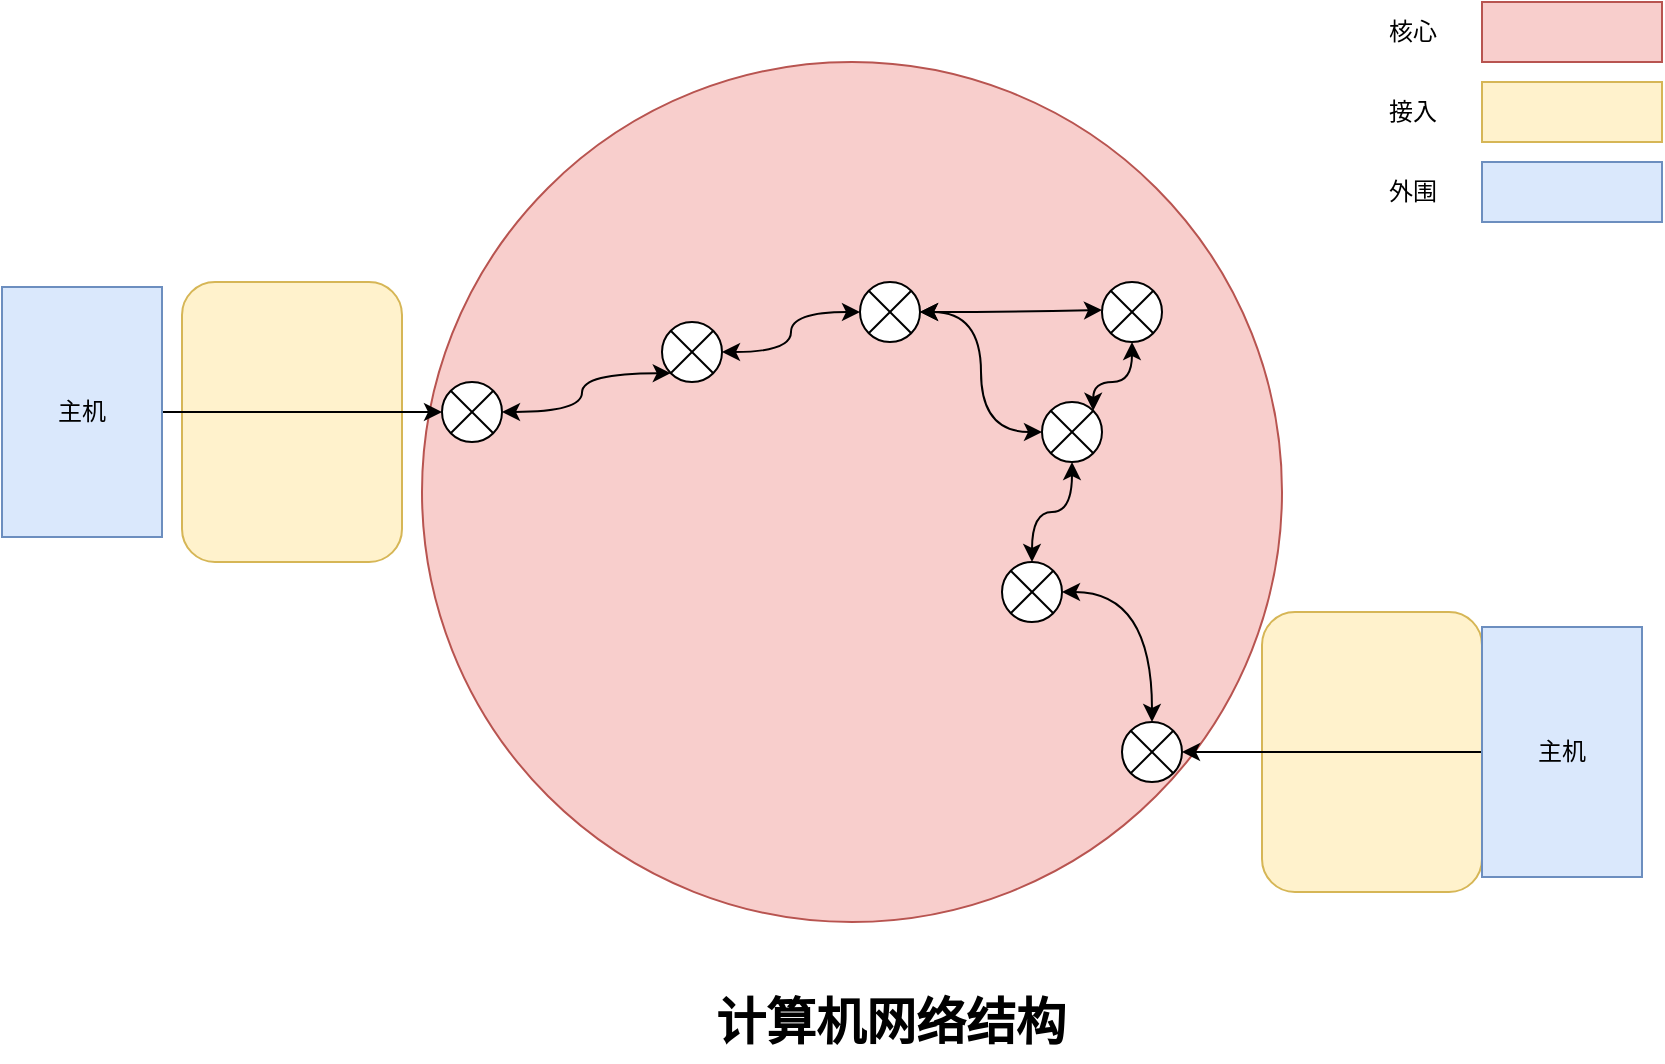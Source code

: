 <mxfile version="22.0.6" type="github">
  <diagram name="第 1 页" id="FKHGSuGCOnbcyCosDWrF">
    <mxGraphModel dx="1534" dy="1017" grid="0" gridSize="10" guides="1" tooltips="1" connect="1" arrows="1" fold="1" page="0" pageScale="1" pageWidth="827" pageHeight="1169" math="0" shadow="0">
      <root>
        <mxCell id="0" />
        <mxCell id="1" parent="0" />
        <mxCell id="AfXP875CaXnzclMjdYe_-35" value="" style="rounded=1;whiteSpace=wrap;html=1;fillColor=#fff2cc;strokeColor=#d6b656;" vertex="1" parent="1">
          <mxGeometry x="600" y="245" width="110" height="140" as="geometry" />
        </mxCell>
        <mxCell id="AfXP875CaXnzclMjdYe_-34" value="" style="rounded=1;whiteSpace=wrap;html=1;fillColor=#fff2cc;strokeColor=#d6b656;" vertex="1" parent="1">
          <mxGeometry x="60" y="80" width="110" height="140" as="geometry" />
        </mxCell>
        <mxCell id="AfXP875CaXnzclMjdYe_-1" value="" style="ellipse;whiteSpace=wrap;html=1;aspect=fixed;fillColor=#f8cecc;strokeColor=#b85450;" vertex="1" parent="1">
          <mxGeometry x="180" y="-30" width="430" height="430" as="geometry" />
        </mxCell>
        <mxCell id="AfXP875CaXnzclMjdYe_-19" style="edgeStyle=orthogonalEdgeStyle;orthogonalLoop=1;jettySize=auto;html=1;entryX=0;entryY=1;entryDx=0;entryDy=0;startArrow=classic;startFill=1;curved=1;" edge="1" parent="1" source="AfXP875CaXnzclMjdYe_-2" target="AfXP875CaXnzclMjdYe_-3">
          <mxGeometry relative="1" as="geometry" />
        </mxCell>
        <mxCell id="AfXP875CaXnzclMjdYe_-2" value="" style="shape=sumEllipse;perimeter=ellipsePerimeter;whiteSpace=wrap;html=1;backgroundOutline=1;" vertex="1" parent="1">
          <mxGeometry x="190" y="130" width="30" height="30" as="geometry" />
        </mxCell>
        <mxCell id="AfXP875CaXnzclMjdYe_-20" style="edgeStyle=orthogonalEdgeStyle;orthogonalLoop=1;jettySize=auto;html=1;entryX=0;entryY=0.5;entryDx=0;entryDy=0;startArrow=classic;startFill=1;curved=1;" edge="1" parent="1" source="AfXP875CaXnzclMjdYe_-3" target="AfXP875CaXnzclMjdYe_-11">
          <mxGeometry relative="1" as="geometry" />
        </mxCell>
        <mxCell id="AfXP875CaXnzclMjdYe_-3" value="" style="shape=sumEllipse;perimeter=ellipsePerimeter;whiteSpace=wrap;html=1;backgroundOutline=1;" vertex="1" parent="1">
          <mxGeometry x="300" y="100" width="30" height="30" as="geometry" />
        </mxCell>
        <mxCell id="AfXP875CaXnzclMjdYe_-27" style="edgeStyle=orthogonalEdgeStyle;orthogonalLoop=1;jettySize=auto;html=1;entryX=0.5;entryY=0;entryDx=0;entryDy=0;startArrow=classic;startFill=1;curved=1;" edge="1" parent="1" source="AfXP875CaXnzclMjdYe_-5" target="AfXP875CaXnzclMjdYe_-6">
          <mxGeometry relative="1" as="geometry" />
        </mxCell>
        <mxCell id="AfXP875CaXnzclMjdYe_-5" value="" style="shape=sumEllipse;perimeter=ellipsePerimeter;whiteSpace=wrap;html=1;backgroundOutline=1;" vertex="1" parent="1">
          <mxGeometry x="470" y="220" width="30" height="30" as="geometry" />
        </mxCell>
        <mxCell id="AfXP875CaXnzclMjdYe_-6" value="" style="shape=sumEllipse;perimeter=ellipsePerimeter;whiteSpace=wrap;html=1;backgroundOutline=1;" vertex="1" parent="1">
          <mxGeometry x="530" y="300" width="30" height="30" as="geometry" />
        </mxCell>
        <mxCell id="AfXP875CaXnzclMjdYe_-25" style="edgeStyle=orthogonalEdgeStyle;orthogonalLoop=1;jettySize=auto;html=1;entryX=0.5;entryY=0;entryDx=0;entryDy=0;curved=1;startArrow=classic;startFill=1;" edge="1" parent="1" source="AfXP875CaXnzclMjdYe_-10" target="AfXP875CaXnzclMjdYe_-5">
          <mxGeometry relative="1" as="geometry" />
        </mxCell>
        <mxCell id="AfXP875CaXnzclMjdYe_-10" value="" style="shape=sumEllipse;perimeter=ellipsePerimeter;whiteSpace=wrap;html=1;backgroundOutline=1;" vertex="1" parent="1">
          <mxGeometry x="490" y="140" width="30" height="30" as="geometry" />
        </mxCell>
        <mxCell id="AfXP875CaXnzclMjdYe_-23" style="edgeStyle=orthogonalEdgeStyle;orthogonalLoop=1;jettySize=auto;html=1;entryX=0;entryY=0.5;entryDx=0;entryDy=0;curved=1;startArrow=classic;startFill=1;" edge="1" parent="1" source="AfXP875CaXnzclMjdYe_-11" target="AfXP875CaXnzclMjdYe_-10">
          <mxGeometry relative="1" as="geometry" />
        </mxCell>
        <mxCell id="AfXP875CaXnzclMjdYe_-11" value="" style="shape=sumEllipse;perimeter=ellipsePerimeter;whiteSpace=wrap;html=1;backgroundOutline=1;" vertex="1" parent="1">
          <mxGeometry x="399" y="80" width="30" height="30" as="geometry" />
        </mxCell>
        <mxCell id="AfXP875CaXnzclMjdYe_-24" style="edgeStyle=orthogonalEdgeStyle;orthogonalLoop=1;jettySize=auto;html=1;entryX=1;entryY=0;entryDx=0;entryDy=0;curved=1;startArrow=classic;startFill=1;" edge="1" parent="1" source="AfXP875CaXnzclMjdYe_-12" target="AfXP875CaXnzclMjdYe_-10">
          <mxGeometry relative="1" as="geometry" />
        </mxCell>
        <mxCell id="AfXP875CaXnzclMjdYe_-12" value="" style="shape=sumEllipse;perimeter=ellipsePerimeter;whiteSpace=wrap;html=1;backgroundOutline=1;" vertex="1" parent="1">
          <mxGeometry x="520" y="80" width="30" height="30" as="geometry" />
        </mxCell>
        <mxCell id="AfXP875CaXnzclMjdYe_-21" style="edgeStyle=orthogonalEdgeStyle;orthogonalLoop=1;jettySize=auto;html=1;startArrow=classic;startFill=1;curved=1;" edge="1" parent="1" source="AfXP875CaXnzclMjdYe_-11">
          <mxGeometry relative="1" as="geometry">
            <mxPoint x="520" y="94" as="targetPoint" />
          </mxGeometry>
        </mxCell>
        <mxCell id="AfXP875CaXnzclMjdYe_-30" style="edgeStyle=orthogonalEdgeStyle;rounded=0;orthogonalLoop=1;jettySize=auto;html=1;entryX=0;entryY=0.5;entryDx=0;entryDy=0;" edge="1" parent="1" source="AfXP875CaXnzclMjdYe_-29" target="AfXP875CaXnzclMjdYe_-2">
          <mxGeometry relative="1" as="geometry" />
        </mxCell>
        <mxCell id="AfXP875CaXnzclMjdYe_-29" value="主机" style="rounded=0;whiteSpace=wrap;html=1;fillColor=#dae8fc;strokeColor=#6c8ebf;" vertex="1" parent="1">
          <mxGeometry x="-30" y="82.5" width="80" height="125" as="geometry" />
        </mxCell>
        <mxCell id="AfXP875CaXnzclMjdYe_-32" style="edgeStyle=orthogonalEdgeStyle;rounded=0;orthogonalLoop=1;jettySize=auto;html=1;entryX=1;entryY=0.5;entryDx=0;entryDy=0;" edge="1" parent="1" source="AfXP875CaXnzclMjdYe_-31" target="AfXP875CaXnzclMjdYe_-6">
          <mxGeometry relative="1" as="geometry" />
        </mxCell>
        <mxCell id="AfXP875CaXnzclMjdYe_-31" value="主机" style="rounded=0;whiteSpace=wrap;html=1;fillColor=#dae8fc;strokeColor=#6c8ebf;" vertex="1" parent="1">
          <mxGeometry x="710" y="252.5" width="80" height="125" as="geometry" />
        </mxCell>
        <mxCell id="AfXP875CaXnzclMjdYe_-36" value="" style="rounded=0;whiteSpace=wrap;html=1;fillColor=#f8cecc;strokeColor=#b85450;" vertex="1" parent="1">
          <mxGeometry x="710" y="-60" width="90" height="30" as="geometry" />
        </mxCell>
        <mxCell id="AfXP875CaXnzclMjdYe_-37" value="核心" style="text;html=1;align=center;verticalAlign=middle;resizable=0;points=[];autosize=1;strokeColor=none;fillColor=none;" vertex="1" parent="1">
          <mxGeometry x="650" y="-60" width="50" height="30" as="geometry" />
        </mxCell>
        <mxCell id="AfXP875CaXnzclMjdYe_-38" value="" style="rounded=0;whiteSpace=wrap;html=1;fillColor=#fff2cc;strokeColor=#d6b656;" vertex="1" parent="1">
          <mxGeometry x="710" y="-20" width="90" height="30" as="geometry" />
        </mxCell>
        <mxCell id="AfXP875CaXnzclMjdYe_-39" value="接入" style="text;html=1;align=center;verticalAlign=middle;resizable=0;points=[];autosize=1;strokeColor=none;fillColor=none;" vertex="1" parent="1">
          <mxGeometry x="650" y="-20" width="50" height="30" as="geometry" />
        </mxCell>
        <mxCell id="AfXP875CaXnzclMjdYe_-40" value="" style="rounded=0;whiteSpace=wrap;html=1;fillColor=#dae8fc;strokeColor=#6c8ebf;" vertex="1" parent="1">
          <mxGeometry x="710" y="20" width="90" height="30" as="geometry" />
        </mxCell>
        <mxCell id="AfXP875CaXnzclMjdYe_-41" value="外围" style="text;html=1;align=center;verticalAlign=middle;resizable=0;points=[];autosize=1;strokeColor=none;fillColor=none;" vertex="1" parent="1">
          <mxGeometry x="650" y="20" width="50" height="30" as="geometry" />
        </mxCell>
        <mxCell id="AfXP875CaXnzclMjdYe_-42" value="&lt;b&gt;&lt;font style=&quot;font-size: 25px;&quot;&gt;计算机网络结构&lt;/font&gt;&lt;/b&gt;" style="text;html=1;align=center;verticalAlign=middle;resizable=0;points=[];autosize=1;strokeColor=none;fillColor=none;" vertex="1" parent="1">
          <mxGeometry x="317.5" y="428" width="193" height="42" as="geometry" />
        </mxCell>
      </root>
    </mxGraphModel>
  </diagram>
</mxfile>
